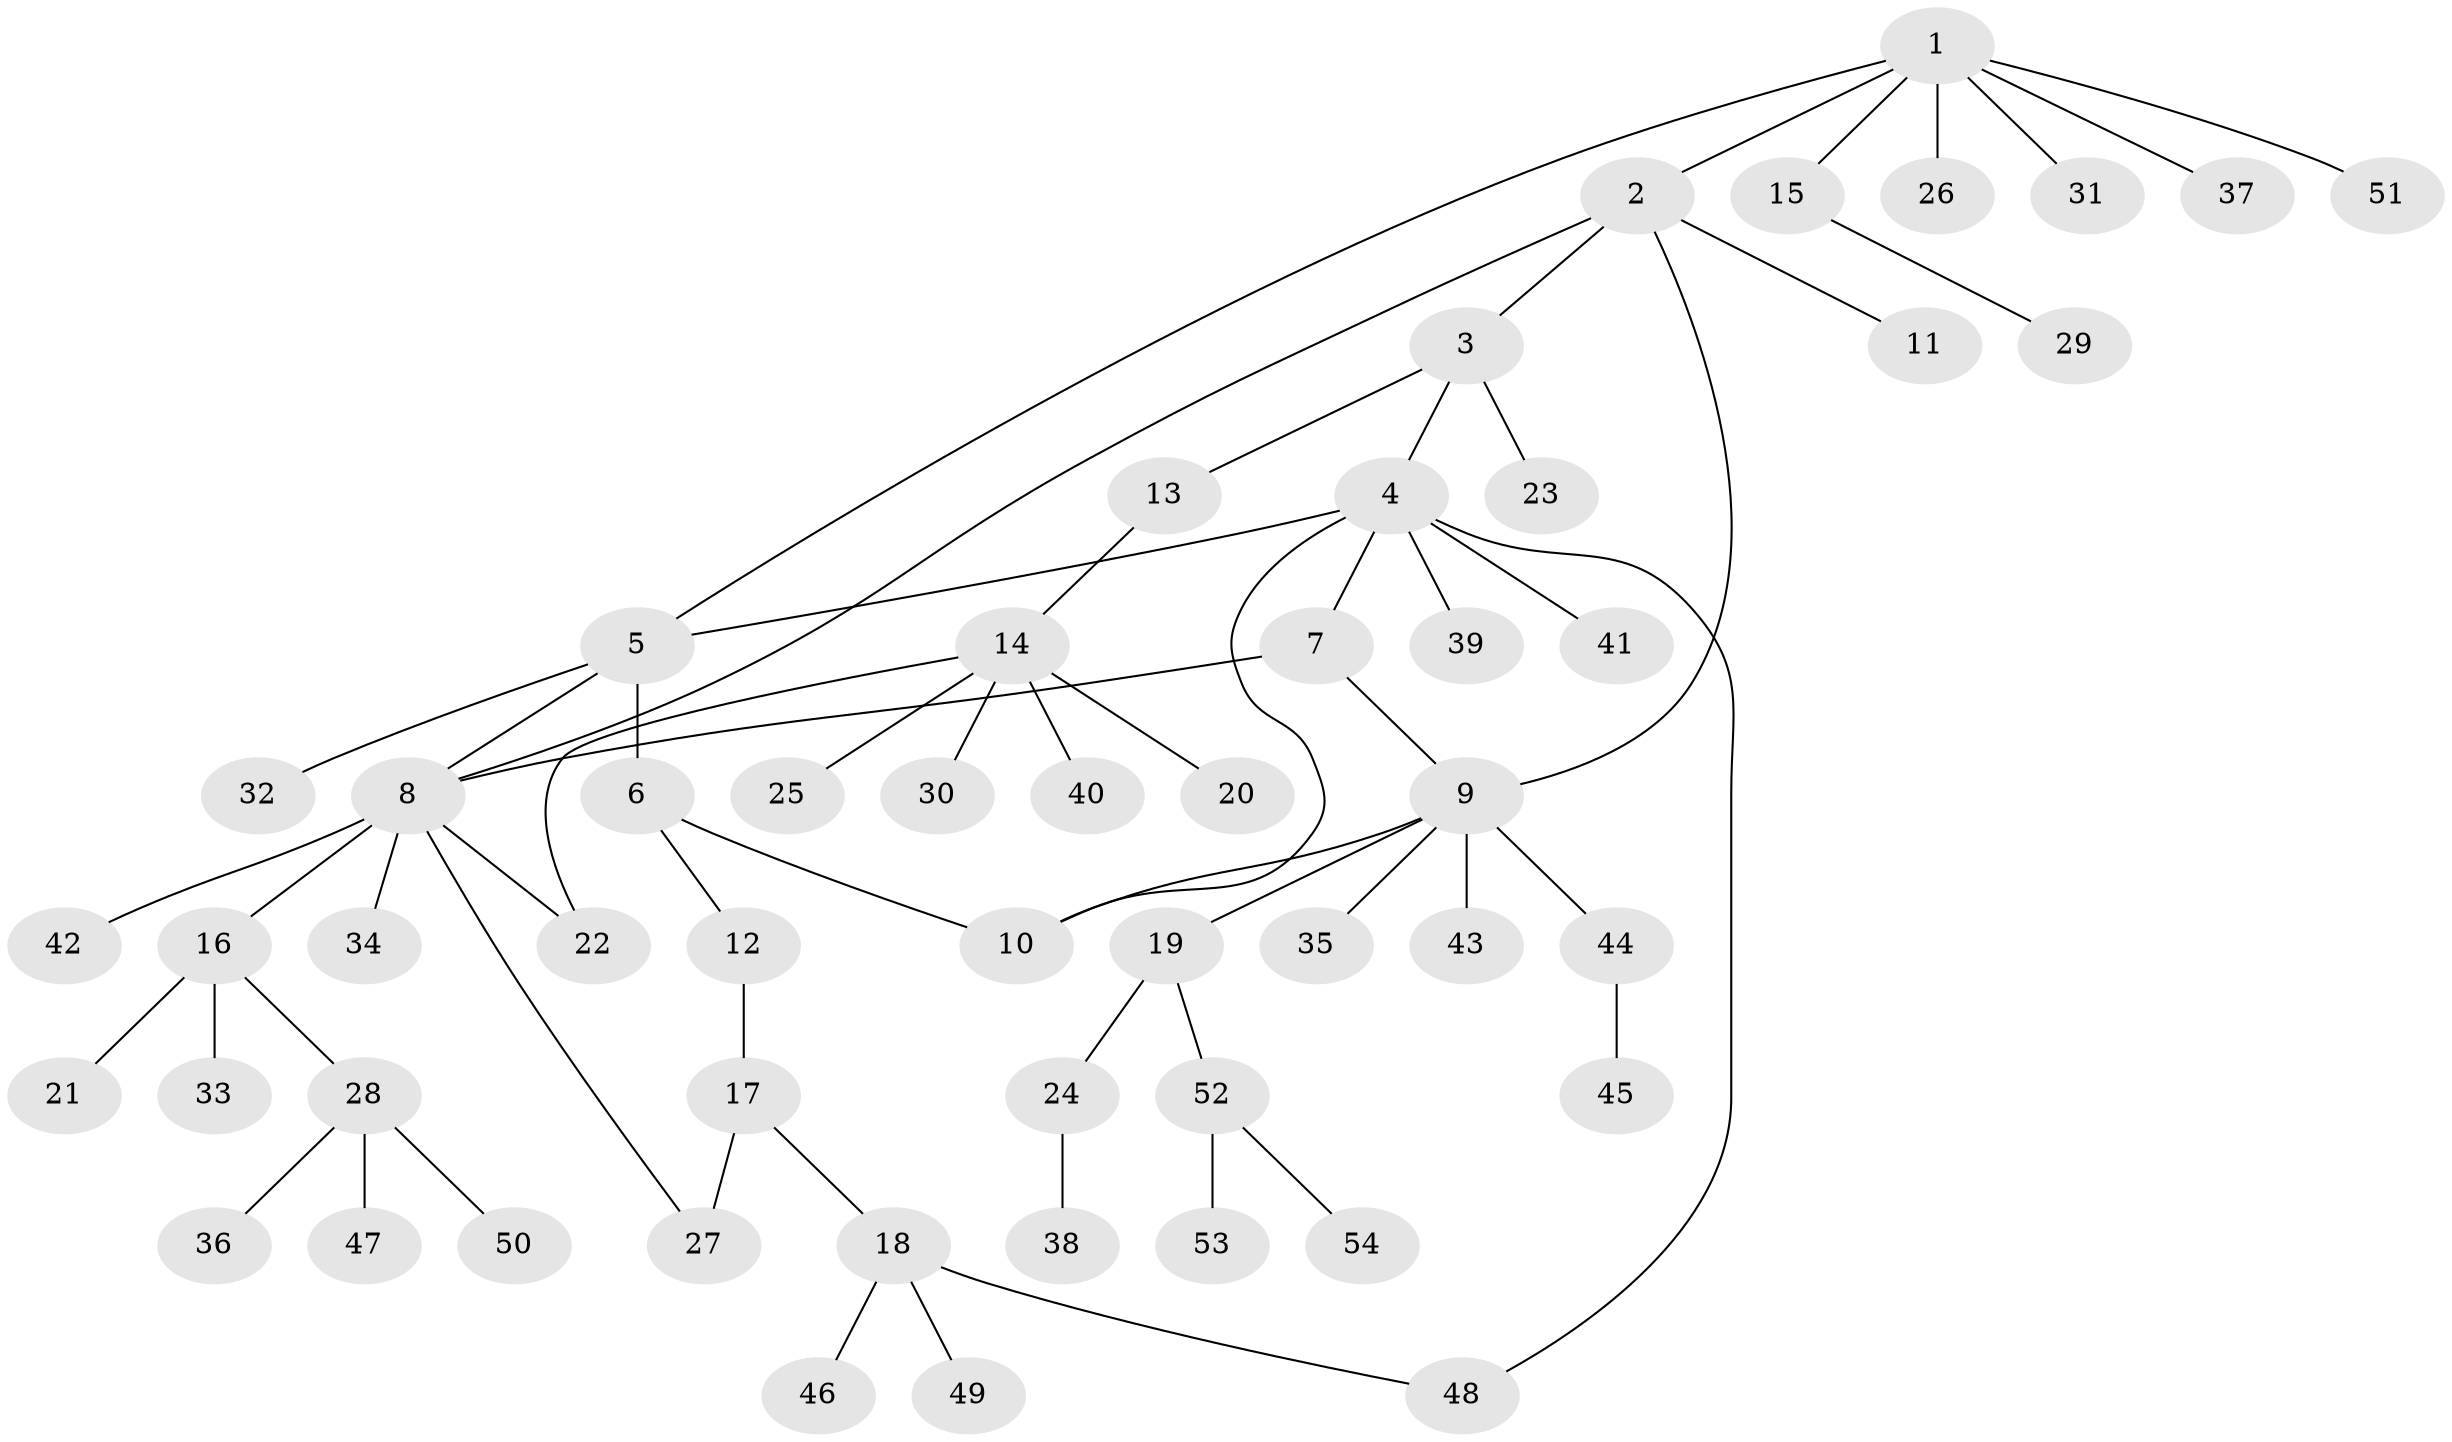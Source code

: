 // Generated by graph-tools (version 1.1) at 2025/15/03/09/25 04:15:43]
// undirected, 54 vertices, 62 edges
graph export_dot {
graph [start="1"]
  node [color=gray90,style=filled];
  1;
  2;
  3;
  4;
  5;
  6;
  7;
  8;
  9;
  10;
  11;
  12;
  13;
  14;
  15;
  16;
  17;
  18;
  19;
  20;
  21;
  22;
  23;
  24;
  25;
  26;
  27;
  28;
  29;
  30;
  31;
  32;
  33;
  34;
  35;
  36;
  37;
  38;
  39;
  40;
  41;
  42;
  43;
  44;
  45;
  46;
  47;
  48;
  49;
  50;
  51;
  52;
  53;
  54;
  1 -- 2;
  1 -- 5;
  1 -- 15;
  1 -- 26;
  1 -- 31;
  1 -- 37;
  1 -- 51;
  2 -- 3;
  2 -- 8;
  2 -- 9;
  2 -- 11;
  3 -- 4;
  3 -- 13;
  3 -- 23;
  4 -- 5;
  4 -- 7;
  4 -- 10;
  4 -- 39;
  4 -- 41;
  4 -- 48;
  5 -- 6;
  5 -- 8;
  5 -- 32;
  6 -- 10;
  6 -- 12;
  7 -- 8;
  7 -- 9;
  8 -- 16;
  8 -- 22;
  8 -- 27;
  8 -- 34;
  8 -- 42;
  9 -- 10;
  9 -- 19;
  9 -- 35;
  9 -- 43;
  9 -- 44;
  12 -- 17;
  13 -- 14;
  14 -- 20;
  14 -- 22;
  14 -- 25;
  14 -- 30;
  14 -- 40;
  15 -- 29;
  16 -- 21;
  16 -- 28;
  16 -- 33;
  17 -- 18;
  17 -- 27;
  18 -- 46;
  18 -- 48;
  18 -- 49;
  19 -- 24;
  19 -- 52;
  24 -- 38;
  28 -- 36;
  28 -- 47;
  28 -- 50;
  44 -- 45;
  52 -- 53;
  52 -- 54;
}
